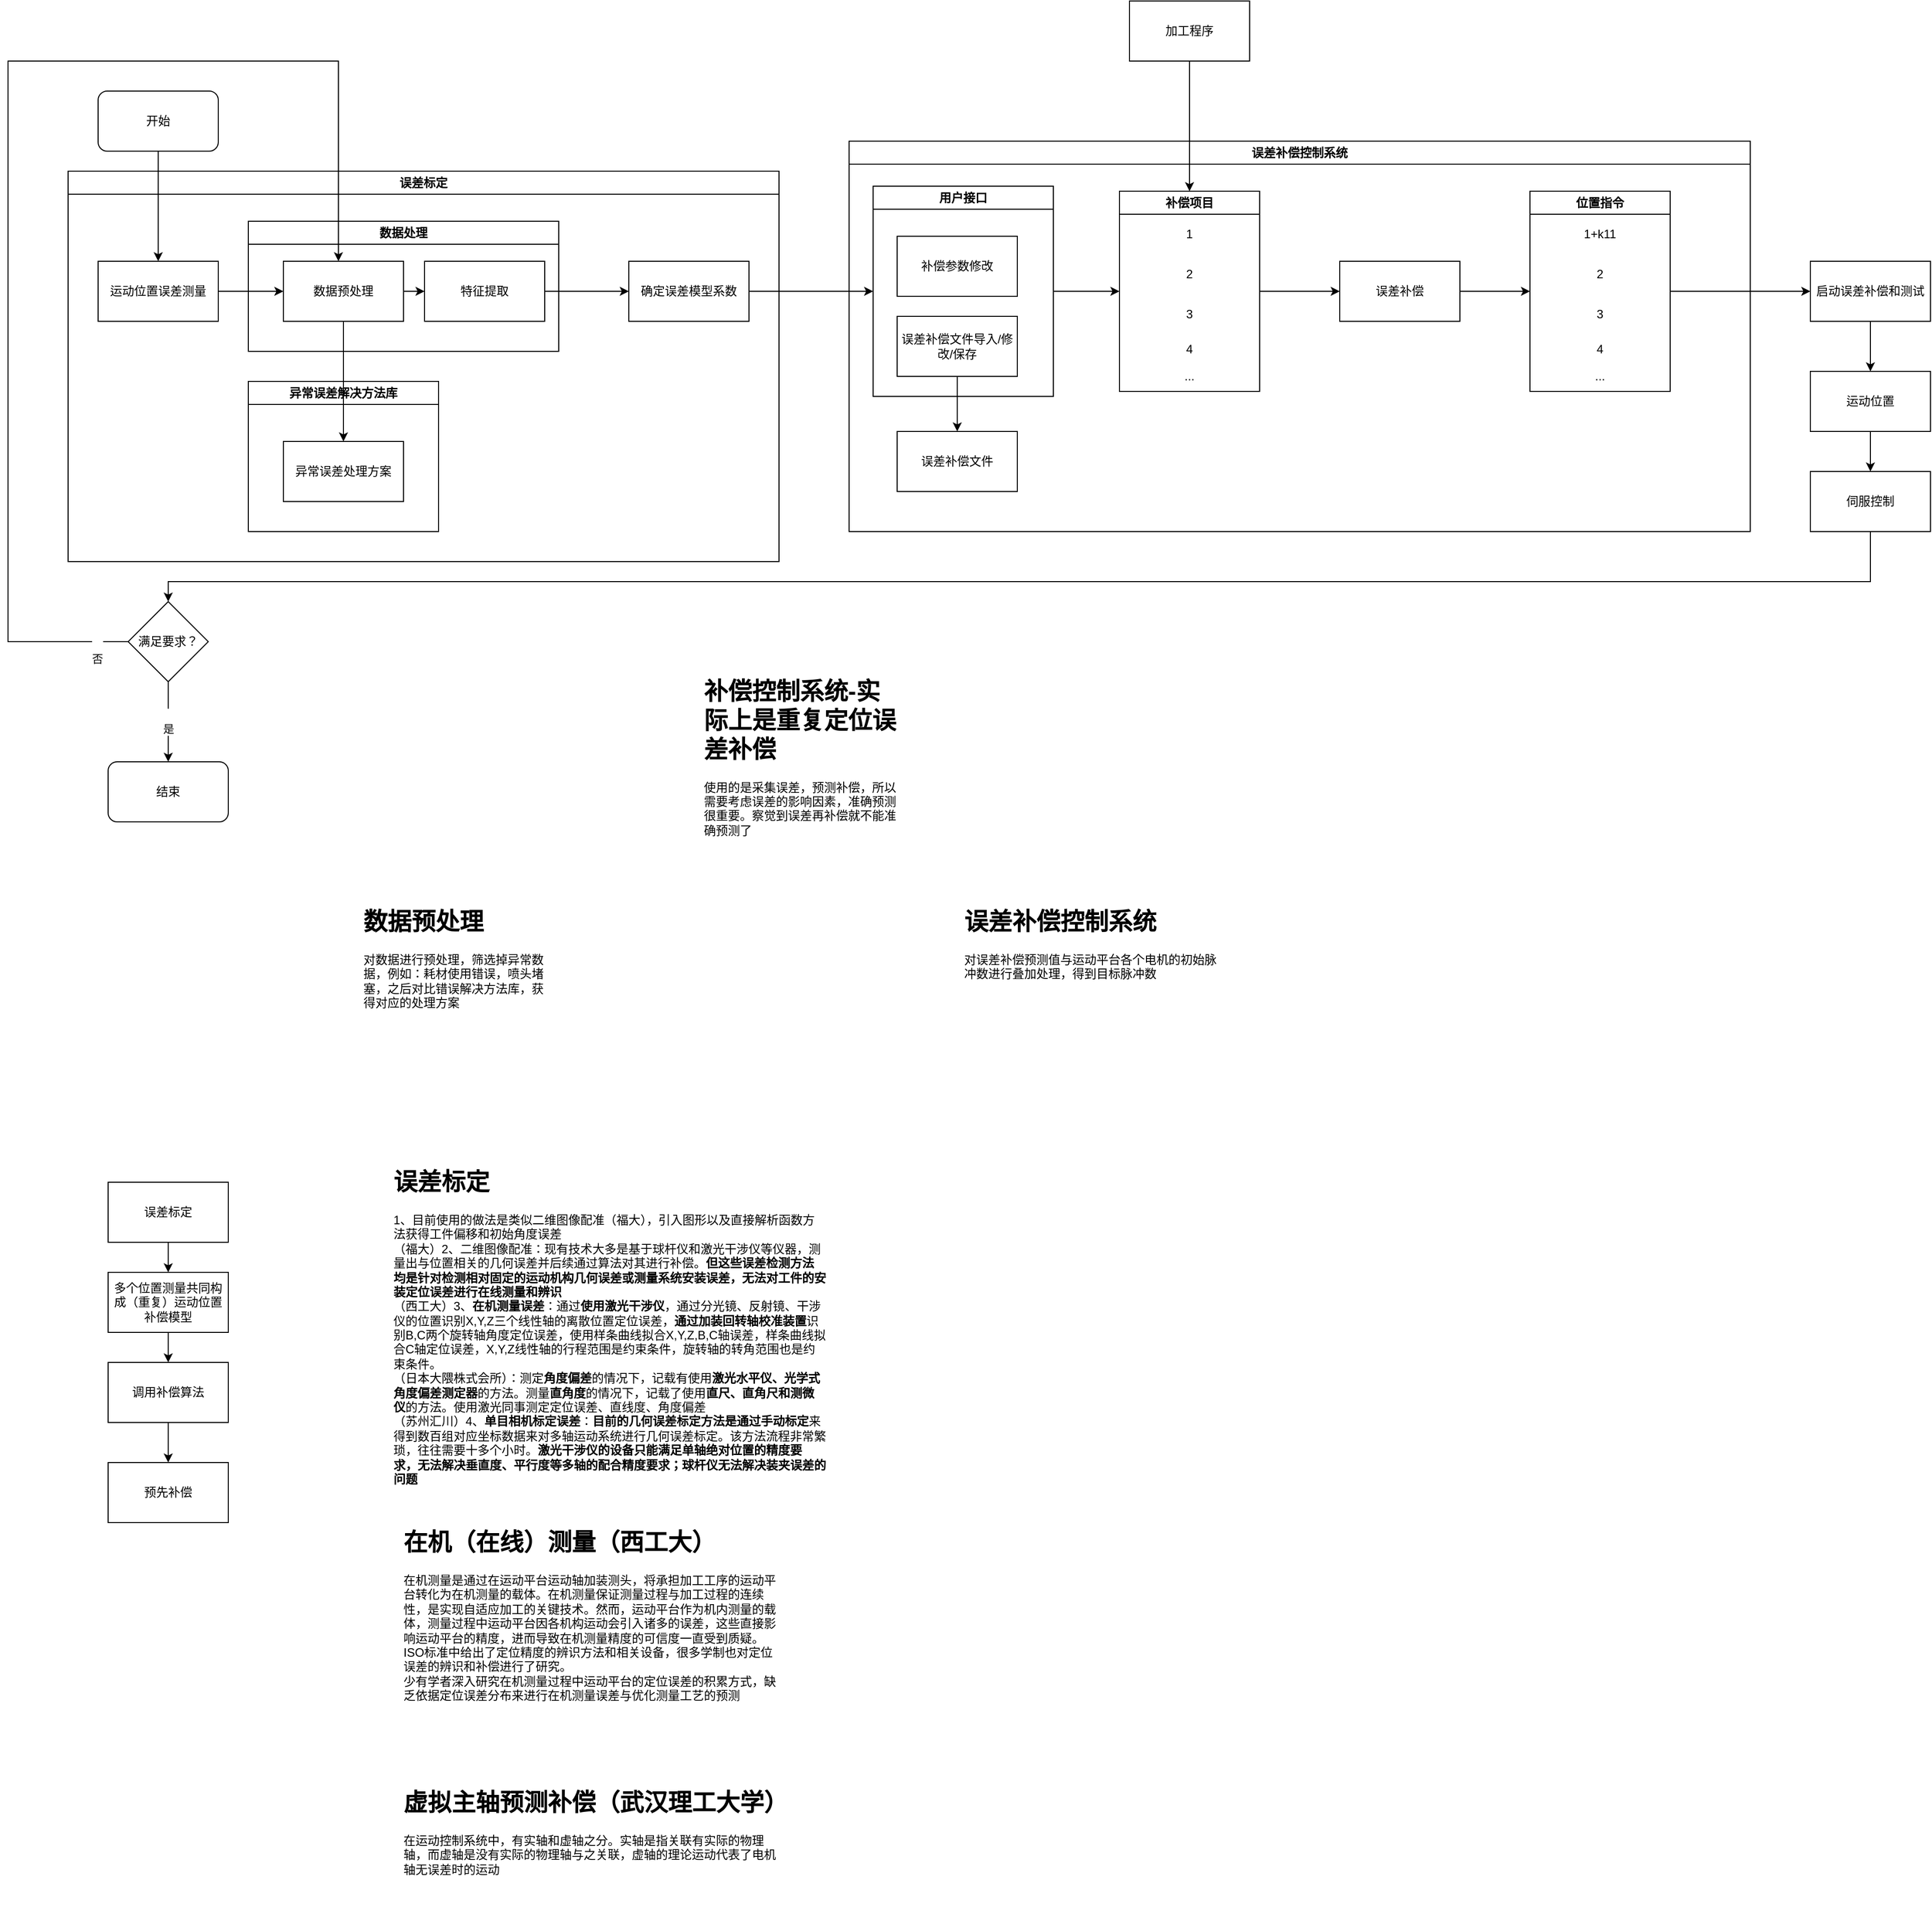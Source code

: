 <mxfile version="21.5.0" type="github">
  <diagram name="第 1 页" id="JhHIipqr7uCRNzOelNXE">
    <mxGraphModel dx="2901" dy="1124" grid="1" gridSize="10" guides="1" tooltips="1" connect="1" arrows="1" fold="1" page="1" pageScale="1" pageWidth="827" pageHeight="1169" math="0" shadow="0">
      <root>
        <mxCell id="0" />
        <mxCell id="1" parent="0" />
        <mxCell id="nJraD3ANBiAQbve93qyU-1" value="&lt;h1&gt;补偿控制系统-实际上是重复定位误差补偿&lt;/h1&gt;&lt;div&gt;使用的是采集误差，预测补偿，所以需要考虑误差的影响因素，准确预测很重要。察觉到误差再补偿就不能准确预测了&lt;/div&gt;" style="text;html=1;strokeColor=none;fillColor=none;spacing=5;spacingTop=-20;whiteSpace=wrap;overflow=hidden;rounded=0;" vertex="1" parent="1">
          <mxGeometry x="640" y="770" width="200" height="200" as="geometry" />
        </mxCell>
        <mxCell id="nJraD3ANBiAQbve93qyU-4" value="&lt;h1&gt;数据预处理&lt;/h1&gt;&lt;div&gt;对数据进行预处理，筛选掉异常数据，例如：耗材使用错误，喷头堵塞，之后对比错误解决方法库，获得对应的处理方案&lt;/div&gt;" style="text;html=1;strokeColor=none;fillColor=none;spacing=5;spacingTop=-20;whiteSpace=wrap;overflow=hidden;rounded=0;" vertex="1" parent="1">
          <mxGeometry x="300" y="1000" width="190" height="120" as="geometry" />
        </mxCell>
        <mxCell id="nJraD3ANBiAQbve93qyU-19" value="" style="edgeStyle=orthogonalEdgeStyle;rounded=0;orthogonalLoop=1;jettySize=auto;html=1;" edge="1" parent="1" source="nJraD3ANBiAQbve93qyU-12" target="nJraD3ANBiAQbve93qyU-18">
          <mxGeometry relative="1" as="geometry" />
        </mxCell>
        <mxCell id="nJraD3ANBiAQbve93qyU-12" value="误差标定" style="rounded=0;whiteSpace=wrap;html=1;" vertex="1" parent="1">
          <mxGeometry x="50" y="1280" width="120" height="60" as="geometry" />
        </mxCell>
        <mxCell id="nJraD3ANBiAQbve93qyU-13" value="预先补偿" style="rounded=0;whiteSpace=wrap;html=1;" vertex="1" parent="1">
          <mxGeometry x="50" y="1560" width="120" height="60" as="geometry" />
        </mxCell>
        <mxCell id="nJraD3ANBiAQbve93qyU-16" value="" style="edgeStyle=orthogonalEdgeStyle;rounded=0;orthogonalLoop=1;jettySize=auto;html=1;" edge="1" parent="1" source="nJraD3ANBiAQbve93qyU-14" target="nJraD3ANBiAQbve93qyU-13">
          <mxGeometry relative="1" as="geometry" />
        </mxCell>
        <mxCell id="nJraD3ANBiAQbve93qyU-14" value="调用补偿算法" style="rounded=0;whiteSpace=wrap;html=1;" vertex="1" parent="1">
          <mxGeometry x="50" y="1460" width="120" height="60" as="geometry" />
        </mxCell>
        <mxCell id="nJraD3ANBiAQbve93qyU-20" value="" style="edgeStyle=orthogonalEdgeStyle;rounded=0;orthogonalLoop=1;jettySize=auto;html=1;" edge="1" parent="1" source="nJraD3ANBiAQbve93qyU-18" target="nJraD3ANBiAQbve93qyU-14">
          <mxGeometry relative="1" as="geometry" />
        </mxCell>
        <mxCell id="nJraD3ANBiAQbve93qyU-18" value="多个位置测量共同构成（重复）运动位置补偿模型" style="rounded=0;whiteSpace=wrap;html=1;" vertex="1" parent="1">
          <mxGeometry x="50" y="1370" width="120" height="60" as="geometry" />
        </mxCell>
        <mxCell id="nJraD3ANBiAQbve93qyU-21" value="&lt;h1&gt;误差标定&lt;/h1&gt;&lt;div&gt;1、目前使用的做法是类似二维图像配准（福大），引入图形以及直接解析函数方法获得工件偏移和初始角度误差&lt;/div&gt;&lt;div&gt;（福大）2、二维图像配准：现有技术大多是基于球杆仪和激光干涉仪等仪器，测量出与位置相关的几何误差并后续通过算法对其进行补偿。&lt;b&gt;但这些误差检测方法均是针对检测相对固定的运动机构几何误差或测量系统安装误差，无法对工件的安装定位误差进行在线测量和辨识&lt;/b&gt;&lt;/div&gt;&lt;div&gt;（西工大）3、&lt;b&gt;在机测量误差&lt;/b&gt;：通过&lt;b&gt;使用激光干涉仪&lt;/b&gt;，通过分光镜、反射镜、干涉仪的位置识别X,Y,Z三个线性轴的离散位置定位误差，&lt;b&gt;通过加装回转轴校准装置&lt;/b&gt;识别B,C两个旋转轴角度定位误差，使用样条曲线拟合X,Y,Z,B,C轴误差，样条曲线拟合C轴定位误差，X,Y,Z线性轴的行程范围是约束条件，旋转轴的转角范围也是约束条件。&lt;/div&gt;&lt;div&gt;（日本大隈株式会所）：测定&lt;b&gt;角度偏差&lt;/b&gt;的情况下，记载有使用&lt;b&gt;激光水平仪、光学式角度偏差测定器&lt;/b&gt;的方法。测量&lt;b&gt;直角度&lt;/b&gt;的情况下，记载了使用&lt;b&gt;直尺、直角尺和测微仪&lt;/b&gt;的方法。使用激光同事测定定位误差、直线度、角度偏差&lt;/div&gt;&lt;div&gt;（苏州汇川）4、&lt;b&gt;单目相机标定误差&lt;/b&gt;：&lt;b&gt;目前的几何误差标定方法是通过手动标定&lt;/b&gt;来得到数百组对应坐标数据来对多轴运动系统进行几何误差标定。该方法流程非常繁琐，往往需要十多个小时。&lt;b&gt;激光干涉仪的设备只能满足单轴绝对位置的精度要求，无法解决垂直度、平行度等多轴的配合精度要求；球杆仪无法解决装夹误差的问题&lt;/b&gt;&lt;/div&gt;" style="text;html=1;strokeColor=none;fillColor=none;spacing=5;spacingTop=-20;whiteSpace=wrap;overflow=hidden;rounded=0;" vertex="1" parent="1">
          <mxGeometry x="330" y="1260" width="440" height="350" as="geometry" />
        </mxCell>
        <mxCell id="nJraD3ANBiAQbve93qyU-23" value="&lt;h1&gt;在机（在线）测量（西工大）&lt;/h1&gt;&lt;div&gt;在机测量是通过在运动平台运动轴加装测头，将承担加工工序的运动平台转化为在机测量的载体。在机测量保证测量过程与加工过程的连续性，是实现自适应加工的关键技术。然而，运动平台作为机内测量的载体，测量过程中运动平台因各机构运动会引入诸多的误差，这些直接影响运动平台的精度，进而导致在机测量精度的可信度一直受到质疑。&lt;/div&gt;&lt;div&gt;ISO标准中给出了定位精度的辨识方法和相关设备，很多学制也对定位误差的辨识和补偿进行了研究。&lt;/div&gt;&lt;div&gt;少有学者深入研究在机测量过程中运动平台的定位误差的积累方式，缺乏依据定位误差分布来进行在机测量误差与优化测量工艺的预测&lt;/div&gt;" style="text;html=1;strokeColor=none;fillColor=none;spacing=5;spacingTop=-20;whiteSpace=wrap;overflow=hidden;rounded=0;" vertex="1" parent="1">
          <mxGeometry x="340" y="1620" width="380" height="220" as="geometry" />
        </mxCell>
        <mxCell id="nJraD3ANBiAQbve93qyU-24" value="&lt;h1&gt;虚拟主轴预测补偿（武汉理工大学）&lt;/h1&gt;&lt;p&gt;在运动控制系统中，有实轴和虚轴之分。实轴是指关联有实际的物理轴，而虚轴是没有实际的物理轴与之关联，虚轴的理论运动代表了电机轴无误差时的运动&lt;/p&gt;" style="text;html=1;strokeColor=none;fillColor=none;spacing=5;spacingTop=-20;whiteSpace=wrap;overflow=hidden;rounded=0;" vertex="1" parent="1">
          <mxGeometry x="340" y="1880" width="390" height="130" as="geometry" />
        </mxCell>
        <mxCell id="nJraD3ANBiAQbve93qyU-26" value="误差标定" style="swimlane;whiteSpace=wrap;html=1;" vertex="1" parent="1">
          <mxGeometry x="10" y="270" width="710" height="390" as="geometry">
            <mxRectangle y="90" width="90" height="30" as="alternateBounds" />
          </mxGeometry>
        </mxCell>
        <mxCell id="nJraD3ANBiAQbve93qyU-2" value="数据处理" style="swimlane;whiteSpace=wrap;html=1;" vertex="1" parent="nJraD3ANBiAQbve93qyU-26">
          <mxGeometry x="180" y="50" width="310" height="130" as="geometry">
            <mxRectangle x="140" y="50" width="110" height="30" as="alternateBounds" />
          </mxGeometry>
        </mxCell>
        <mxCell id="nJraD3ANBiAQbve93qyU-33" value="" style="edgeStyle=orthogonalEdgeStyle;rounded=0;orthogonalLoop=1;jettySize=auto;html=1;" edge="1" parent="nJraD3ANBiAQbve93qyU-2" source="nJraD3ANBiAQbve93qyU-3" target="nJraD3ANBiAQbve93qyU-17">
          <mxGeometry relative="1" as="geometry" />
        </mxCell>
        <mxCell id="nJraD3ANBiAQbve93qyU-3" value="数据预处理" style="rounded=0;whiteSpace=wrap;html=1;" vertex="1" parent="nJraD3ANBiAQbve93qyU-2">
          <mxGeometry x="35" y="40" width="120" height="60" as="geometry" />
        </mxCell>
        <mxCell id="nJraD3ANBiAQbve93qyU-17" value="特征提取" style="rounded=0;whiteSpace=wrap;html=1;" vertex="1" parent="nJraD3ANBiAQbve93qyU-2">
          <mxGeometry x="176" y="40" width="120" height="60" as="geometry" />
        </mxCell>
        <mxCell id="nJraD3ANBiAQbve93qyU-9" value="异常误差解决方法库" style="swimlane;whiteSpace=wrap;html=1;" vertex="1" parent="nJraD3ANBiAQbve93qyU-26">
          <mxGeometry x="180" y="210" width="190" height="150" as="geometry">
            <mxRectangle x="60" y="320" width="150" height="30" as="alternateBounds" />
          </mxGeometry>
        </mxCell>
        <mxCell id="nJraD3ANBiAQbve93qyU-6" value="异常误差处理方案" style="rounded=0;whiteSpace=wrap;html=1;" vertex="1" parent="nJraD3ANBiAQbve93qyU-9">
          <mxGeometry x="35" y="60" width="120" height="60" as="geometry" />
        </mxCell>
        <mxCell id="nJraD3ANBiAQbve93qyU-7" style="edgeStyle=orthogonalEdgeStyle;rounded=0;orthogonalLoop=1;jettySize=auto;html=1;" edge="1" parent="nJraD3ANBiAQbve93qyU-26" source="nJraD3ANBiAQbve93qyU-3" target="nJraD3ANBiAQbve93qyU-6">
          <mxGeometry relative="1" as="geometry" />
        </mxCell>
        <mxCell id="nJraD3ANBiAQbve93qyU-34" value="确定误差模型系数" style="rounded=0;whiteSpace=wrap;html=1;" vertex="1" parent="nJraD3ANBiAQbve93qyU-26">
          <mxGeometry x="560" y="90" width="120" height="60" as="geometry" />
        </mxCell>
        <mxCell id="nJraD3ANBiAQbve93qyU-35" value="" style="edgeStyle=orthogonalEdgeStyle;rounded=0;orthogonalLoop=1;jettySize=auto;html=1;" edge="1" parent="nJraD3ANBiAQbve93qyU-26" source="nJraD3ANBiAQbve93qyU-17" target="nJraD3ANBiAQbve93qyU-34">
          <mxGeometry relative="1" as="geometry" />
        </mxCell>
        <mxCell id="nJraD3ANBiAQbve93qyU-44" style="edgeStyle=orthogonalEdgeStyle;rounded=0;orthogonalLoop=1;jettySize=auto;html=1;entryX=0;entryY=0.5;entryDx=0;entryDy=0;" edge="1" parent="nJraD3ANBiAQbve93qyU-26" source="nJraD3ANBiAQbve93qyU-42" target="nJraD3ANBiAQbve93qyU-3">
          <mxGeometry relative="1" as="geometry" />
        </mxCell>
        <mxCell id="nJraD3ANBiAQbve93qyU-42" value="运动位置误差测量" style="rounded=0;whiteSpace=wrap;html=1;" vertex="1" parent="nJraD3ANBiAQbve93qyU-26">
          <mxGeometry x="30" y="90" width="120" height="60" as="geometry" />
        </mxCell>
        <mxCell id="nJraD3ANBiAQbve93qyU-27" value="误差补偿控制系统" style="swimlane;whiteSpace=wrap;html=1;" vertex="1" parent="1">
          <mxGeometry x="790" y="240" width="900" height="390" as="geometry">
            <mxRectangle x="780" y="60" width="140" height="30" as="alternateBounds" />
          </mxGeometry>
        </mxCell>
        <mxCell id="nJraD3ANBiAQbve93qyU-60" style="edgeStyle=orthogonalEdgeStyle;rounded=0;orthogonalLoop=1;jettySize=auto;html=1;" edge="1" parent="nJraD3ANBiAQbve93qyU-27" source="nJraD3ANBiAQbve93qyU-28" target="nJraD3ANBiAQbve93qyU-66">
          <mxGeometry relative="1" as="geometry">
            <mxPoint x="270" y="205" as="targetPoint" />
          </mxGeometry>
        </mxCell>
        <mxCell id="nJraD3ANBiAQbve93qyU-28" value="用户接口" style="swimlane;whiteSpace=wrap;html=1;" vertex="1" parent="nJraD3ANBiAQbve93qyU-27">
          <mxGeometry x="24" y="45" width="180" height="210" as="geometry">
            <mxRectangle x="50" y="110" width="90" height="30" as="alternateBounds" />
          </mxGeometry>
        </mxCell>
        <mxCell id="nJraD3ANBiAQbve93qyU-29" value="补偿参数修改" style="rounded=0;whiteSpace=wrap;html=1;" vertex="1" parent="nJraD3ANBiAQbve93qyU-28">
          <mxGeometry x="24" y="50" width="120" height="60" as="geometry" />
        </mxCell>
        <mxCell id="nJraD3ANBiAQbve93qyU-30" value="误差补偿文件导入/修改/保存" style="rounded=0;whiteSpace=wrap;html=1;" vertex="1" parent="nJraD3ANBiAQbve93qyU-28">
          <mxGeometry x="24" y="130" width="120" height="60" as="geometry" />
        </mxCell>
        <mxCell id="nJraD3ANBiAQbve93qyU-31" value="误差补偿文件" style="rounded=0;whiteSpace=wrap;html=1;" vertex="1" parent="nJraD3ANBiAQbve93qyU-27">
          <mxGeometry x="48" y="290" width="120" height="60" as="geometry" />
        </mxCell>
        <mxCell id="nJraD3ANBiAQbve93qyU-32" style="edgeStyle=orthogonalEdgeStyle;rounded=0;orthogonalLoop=1;jettySize=auto;html=1;entryX=0.5;entryY=0;entryDx=0;entryDy=0;" edge="1" parent="nJraD3ANBiAQbve93qyU-27" source="nJraD3ANBiAQbve93qyU-30" target="nJraD3ANBiAQbve93qyU-31">
          <mxGeometry relative="1" as="geometry" />
        </mxCell>
        <mxCell id="nJraD3ANBiAQbve93qyU-86" style="edgeStyle=orthogonalEdgeStyle;rounded=0;orthogonalLoop=1;jettySize=auto;html=1;entryX=0;entryY=0.5;entryDx=0;entryDy=0;" edge="1" parent="nJraD3ANBiAQbve93qyU-27" source="nJraD3ANBiAQbve93qyU-51" target="nJraD3ANBiAQbve93qyU-80">
          <mxGeometry relative="1" as="geometry" />
        </mxCell>
        <mxCell id="nJraD3ANBiAQbve93qyU-51" value="误差补偿" style="rounded=0;whiteSpace=wrap;html=1;" vertex="1" parent="nJraD3ANBiAQbve93qyU-27">
          <mxGeometry x="490" y="120" width="120" height="60" as="geometry" />
        </mxCell>
        <mxCell id="nJraD3ANBiAQbve93qyU-79" style="edgeStyle=orthogonalEdgeStyle;rounded=0;orthogonalLoop=1;jettySize=auto;html=1;entryX=0;entryY=0.5;entryDx=0;entryDy=0;" edge="1" parent="nJraD3ANBiAQbve93qyU-27" source="nJraD3ANBiAQbve93qyU-66" target="nJraD3ANBiAQbve93qyU-51">
          <mxGeometry relative="1" as="geometry" />
        </mxCell>
        <mxCell id="nJraD3ANBiAQbve93qyU-66" value="补偿项目" style="swimlane;whiteSpace=wrap;html=1;" vertex="1" parent="nJraD3ANBiAQbve93qyU-27">
          <mxGeometry x="270" y="50" width="140" height="200" as="geometry" />
        </mxCell>
        <mxCell id="nJraD3ANBiAQbve93qyU-74" value="4" style="text;html=1;strokeColor=none;fillColor=none;align=center;verticalAlign=middle;whiteSpace=wrap;rounded=0;" vertex="1" parent="nJraD3ANBiAQbve93qyU-66">
          <mxGeometry x="40" y="142.5" width="60" height="30" as="geometry" />
        </mxCell>
        <mxCell id="nJraD3ANBiAQbve93qyU-75" value="..." style="text;html=1;strokeColor=none;fillColor=none;align=center;verticalAlign=middle;whiteSpace=wrap;rounded=0;" vertex="1" parent="nJraD3ANBiAQbve93qyU-66">
          <mxGeometry x="40" y="170" width="60" height="30" as="geometry" />
        </mxCell>
        <mxCell id="nJraD3ANBiAQbve93qyU-76" value="1" style="text;html=1;strokeColor=none;fillColor=none;align=center;verticalAlign=middle;whiteSpace=wrap;rounded=0;" vertex="1" parent="nJraD3ANBiAQbve93qyU-66">
          <mxGeometry x="40" y="27.5" width="60" height="30" as="geometry" />
        </mxCell>
        <mxCell id="nJraD3ANBiAQbve93qyU-77" value="2" style="text;html=1;strokeColor=none;fillColor=none;align=center;verticalAlign=middle;whiteSpace=wrap;rounded=0;" vertex="1" parent="nJraD3ANBiAQbve93qyU-66">
          <mxGeometry x="40" y="67.5" width="60" height="30" as="geometry" />
        </mxCell>
        <mxCell id="nJraD3ANBiAQbve93qyU-78" value="3" style="text;html=1;strokeColor=none;fillColor=none;align=center;verticalAlign=middle;whiteSpace=wrap;rounded=0;" vertex="1" parent="nJraD3ANBiAQbve93qyU-66">
          <mxGeometry x="40" y="107.5" width="60" height="30" as="geometry" />
        </mxCell>
        <mxCell id="nJraD3ANBiAQbve93qyU-80" value="位置指令" style="swimlane;whiteSpace=wrap;html=1;" vertex="1" parent="nJraD3ANBiAQbve93qyU-27">
          <mxGeometry x="680" y="50" width="140" height="200" as="geometry" />
        </mxCell>
        <mxCell id="nJraD3ANBiAQbve93qyU-81" value="4" style="text;html=1;strokeColor=none;fillColor=none;align=center;verticalAlign=middle;whiteSpace=wrap;rounded=0;" vertex="1" parent="nJraD3ANBiAQbve93qyU-80">
          <mxGeometry x="40" y="142.5" width="60" height="30" as="geometry" />
        </mxCell>
        <mxCell id="nJraD3ANBiAQbve93qyU-82" value="..." style="text;html=1;strokeColor=none;fillColor=none;align=center;verticalAlign=middle;whiteSpace=wrap;rounded=0;" vertex="1" parent="nJraD3ANBiAQbve93qyU-80">
          <mxGeometry x="40" y="170" width="60" height="30" as="geometry" />
        </mxCell>
        <mxCell id="nJraD3ANBiAQbve93qyU-83" value="1+k11" style="text;html=1;strokeColor=none;fillColor=none;align=center;verticalAlign=middle;whiteSpace=wrap;rounded=0;" vertex="1" parent="nJraD3ANBiAQbve93qyU-80">
          <mxGeometry x="40" y="27.5" width="60" height="30" as="geometry" />
        </mxCell>
        <mxCell id="nJraD3ANBiAQbve93qyU-84" value="2" style="text;html=1;strokeColor=none;fillColor=none;align=center;verticalAlign=middle;whiteSpace=wrap;rounded=0;" vertex="1" parent="nJraD3ANBiAQbve93qyU-80">
          <mxGeometry x="40" y="67.5" width="60" height="30" as="geometry" />
        </mxCell>
        <mxCell id="nJraD3ANBiAQbve93qyU-85" value="3" style="text;html=1;strokeColor=none;fillColor=none;align=center;verticalAlign=middle;whiteSpace=wrap;rounded=0;" vertex="1" parent="nJraD3ANBiAQbve93qyU-80">
          <mxGeometry x="40" y="107.5" width="60" height="30" as="geometry" />
        </mxCell>
        <mxCell id="nJraD3ANBiAQbve93qyU-36" style="edgeStyle=orthogonalEdgeStyle;rounded=0;orthogonalLoop=1;jettySize=auto;html=1;" edge="1" parent="1" source="nJraD3ANBiAQbve93qyU-34" target="nJraD3ANBiAQbve93qyU-28">
          <mxGeometry relative="1" as="geometry" />
        </mxCell>
        <mxCell id="nJraD3ANBiAQbve93qyU-92" value="" style="edgeStyle=orthogonalEdgeStyle;rounded=0;orthogonalLoop=1;jettySize=auto;html=1;" edge="1" parent="1" source="nJraD3ANBiAQbve93qyU-37" target="nJraD3ANBiAQbve93qyU-91">
          <mxGeometry relative="1" as="geometry" />
        </mxCell>
        <mxCell id="nJraD3ANBiAQbve93qyU-37" value="启动误差补偿和测试" style="rounded=0;whiteSpace=wrap;html=1;" vertex="1" parent="1">
          <mxGeometry x="1750" y="360" width="120" height="60" as="geometry" />
        </mxCell>
        <mxCell id="nJraD3ANBiAQbve93qyU-47" value="&lt;br&gt;是" style="edgeStyle=orthogonalEdgeStyle;rounded=0;orthogonalLoop=1;jettySize=auto;html=1;" edge="1" parent="1" source="nJraD3ANBiAQbve93qyU-38" target="nJraD3ANBiAQbve93qyU-46">
          <mxGeometry relative="1" as="geometry" />
        </mxCell>
        <mxCell id="nJraD3ANBiAQbve93qyU-49" value="&lt;br&gt;否" style="edgeStyle=orthogonalEdgeStyle;rounded=0;orthogonalLoop=1;jettySize=auto;html=1;" edge="1" parent="1" source="nJraD3ANBiAQbve93qyU-38" target="nJraD3ANBiAQbve93qyU-3">
          <mxGeometry x="-0.949" y="10" relative="1" as="geometry">
            <mxPoint x="785" y="399.97" as="targetPoint" />
            <mxPoint x="2080" y="489.97" as="sourcePoint" />
            <Array as="points">
              <mxPoint x="-50" y="740" />
              <mxPoint x="-50" y="160" />
              <mxPoint x="280" y="160" />
            </Array>
            <mxPoint as="offset" />
          </mxGeometry>
        </mxCell>
        <mxCell id="nJraD3ANBiAQbve93qyU-38" value="满足要求？" style="rhombus;whiteSpace=wrap;html=1;" vertex="1" parent="1">
          <mxGeometry x="70" y="700" width="80" height="80" as="geometry" />
        </mxCell>
        <mxCell id="nJraD3ANBiAQbve93qyU-43" style="edgeStyle=orthogonalEdgeStyle;rounded=0;orthogonalLoop=1;jettySize=auto;html=1;" edge="1" parent="1" source="nJraD3ANBiAQbve93qyU-39" target="nJraD3ANBiAQbve93qyU-42">
          <mxGeometry relative="1" as="geometry" />
        </mxCell>
        <mxCell id="nJraD3ANBiAQbve93qyU-39" value="开始" style="rounded=1;whiteSpace=wrap;html=1;" vertex="1" parent="1">
          <mxGeometry x="40" y="190" width="120" height="60" as="geometry" />
        </mxCell>
        <mxCell id="nJraD3ANBiAQbve93qyU-46" value="结束" style="rounded=1;whiteSpace=wrap;html=1;" vertex="1" parent="1">
          <mxGeometry x="50" y="860" width="120" height="60" as="geometry" />
        </mxCell>
        <mxCell id="nJraD3ANBiAQbve93qyU-61" style="edgeStyle=orthogonalEdgeStyle;rounded=0;orthogonalLoop=1;jettySize=auto;html=1;" edge="1" parent="1" source="nJraD3ANBiAQbve93qyU-54" target="nJraD3ANBiAQbve93qyU-66">
          <mxGeometry relative="1" as="geometry">
            <mxPoint x="1260" y="290" as="targetPoint" />
          </mxGeometry>
        </mxCell>
        <mxCell id="nJraD3ANBiAQbve93qyU-54" value="加工程序" style="rounded=0;whiteSpace=wrap;html=1;" vertex="1" parent="1">
          <mxGeometry x="1070" y="100" width="120" height="60" as="geometry" />
        </mxCell>
        <mxCell id="nJraD3ANBiAQbve93qyU-87" style="edgeStyle=orthogonalEdgeStyle;rounded=0;orthogonalLoop=1;jettySize=auto;html=1;entryX=0;entryY=0.5;entryDx=0;entryDy=0;" edge="1" parent="1" source="nJraD3ANBiAQbve93qyU-80" target="nJraD3ANBiAQbve93qyU-37">
          <mxGeometry relative="1" as="geometry" />
        </mxCell>
        <mxCell id="nJraD3ANBiAQbve93qyU-88" value="&lt;h1&gt;误差补偿控制系统&lt;br&gt;&lt;/h1&gt;&lt;div&gt;对误差补偿预测值与运动平台各个电机的初始脉冲数进行叠加处理，得到目标脉冲数&lt;/div&gt;" style="text;html=1;strokeColor=none;fillColor=none;spacing=5;spacingTop=-20;whiteSpace=wrap;overflow=hidden;rounded=0;" vertex="1" parent="1">
          <mxGeometry x="900" y="1000" width="260" height="160" as="geometry" />
        </mxCell>
        <mxCell id="nJraD3ANBiAQbve93qyU-94" style="edgeStyle=orthogonalEdgeStyle;rounded=0;orthogonalLoop=1;jettySize=auto;html=1;" edge="1" parent="1" source="nJraD3ANBiAQbve93qyU-90" target="nJraD3ANBiAQbve93qyU-38">
          <mxGeometry relative="1" as="geometry">
            <Array as="points">
              <mxPoint x="1810" y="680" />
              <mxPoint x="110" y="680" />
            </Array>
          </mxGeometry>
        </mxCell>
        <mxCell id="nJraD3ANBiAQbve93qyU-90" value="伺服控制" style="rounded=0;whiteSpace=wrap;html=1;" vertex="1" parent="1">
          <mxGeometry x="1750" y="570" width="120" height="60" as="geometry" />
        </mxCell>
        <mxCell id="nJraD3ANBiAQbve93qyU-93" value="" style="edgeStyle=orthogonalEdgeStyle;rounded=0;orthogonalLoop=1;jettySize=auto;html=1;" edge="1" parent="1" source="nJraD3ANBiAQbve93qyU-91" target="nJraD3ANBiAQbve93qyU-90">
          <mxGeometry relative="1" as="geometry" />
        </mxCell>
        <mxCell id="nJraD3ANBiAQbve93qyU-91" value="运动位置" style="rounded=0;whiteSpace=wrap;html=1;" vertex="1" parent="1">
          <mxGeometry x="1750" y="469.97" width="120" height="60" as="geometry" />
        </mxCell>
      </root>
    </mxGraphModel>
  </diagram>
</mxfile>
